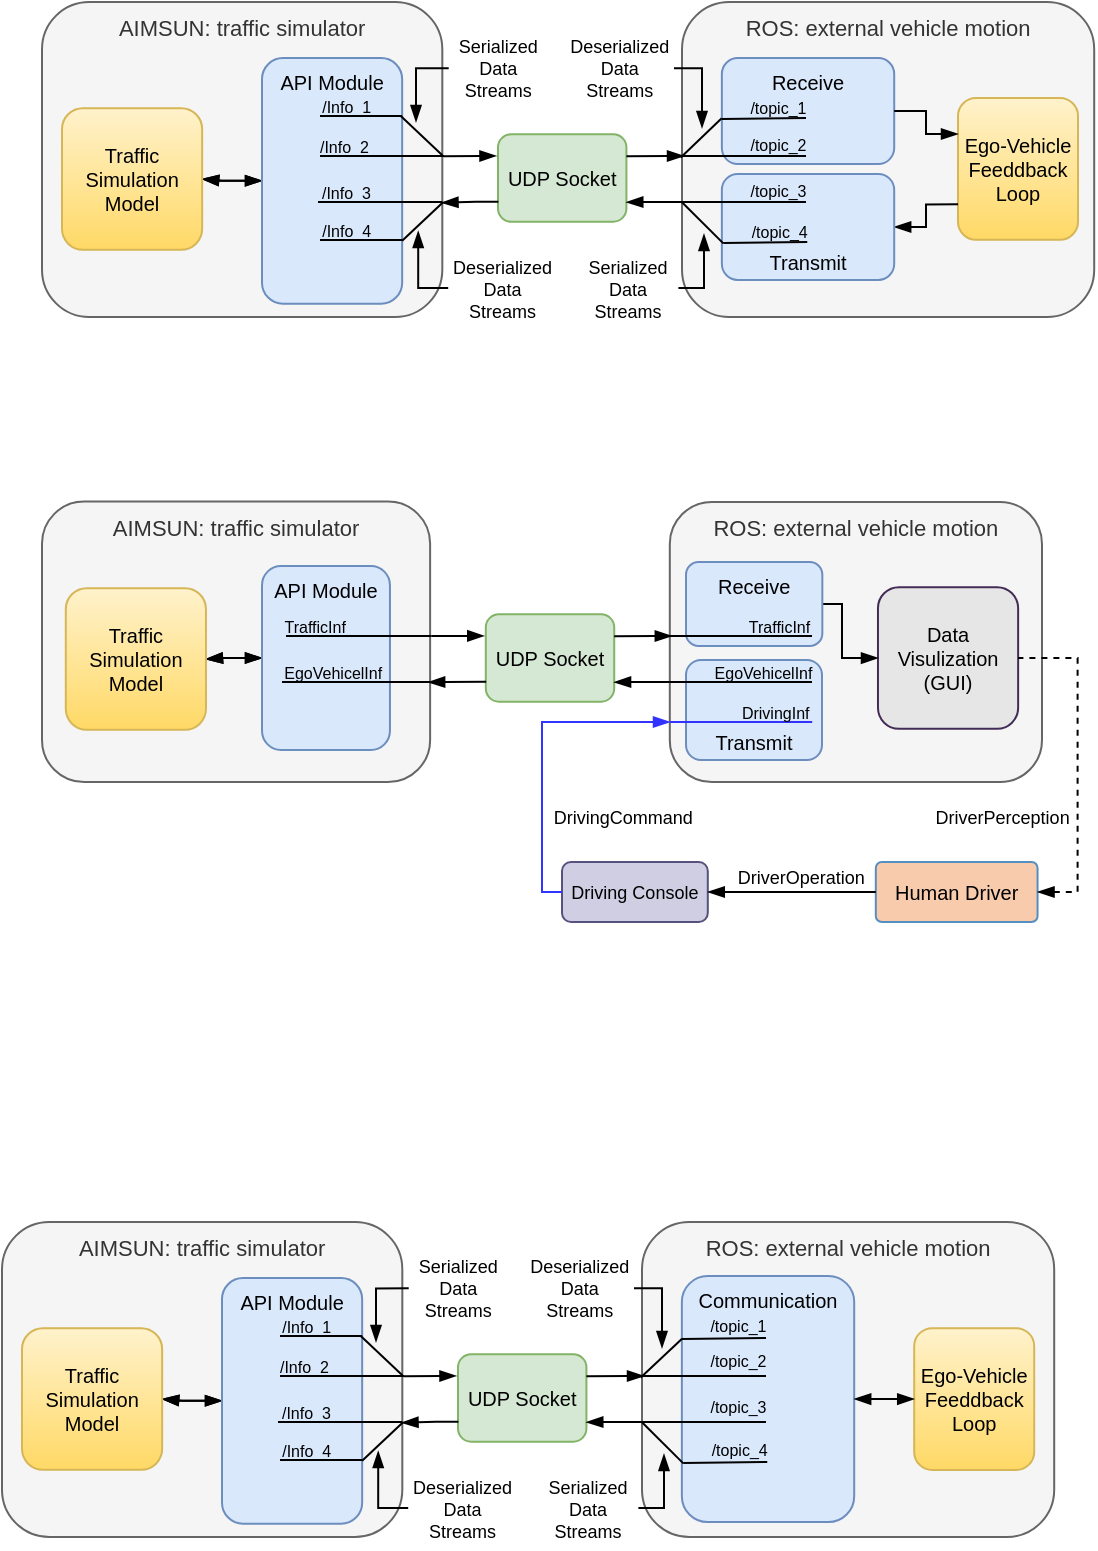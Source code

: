 <mxfile version="14.5.3" type="github" pages="2">
  <diagram id="g7usEjnd5ee0Ly5ZbJtn" name="Page-1">
    <mxGraphModel dx="779" dy="412" grid="1" gridSize="10" guides="1" tooltips="1" connect="1" arrows="1" fold="1" page="1" pageScale="1" pageWidth="850" pageHeight="1100" math="0" shadow="0">
      <root>
        <mxCell id="0" />
        <mxCell id="1" parent="0" />
        <mxCell id="hz4YJR4XzvFQm0AhXdvi-3" value="AIMSUN: traffic simulator" style="rounded=1;align=center;verticalAlign=top;fontSize=11;fontStyle=0;strokeColor=#666666;fillColor=#f5f5f5;fontColor=#333333;glass=0;" parent="1" vertex="1">
          <mxGeometry x="140" y="900" width="200.16" height="157.48" as="geometry" />
        </mxCell>
        <mxCell id="hz4YJR4XzvFQm0AhXdvi-12" value="" style="edgeStyle=orthogonalEdgeStyle;rounded=0;orthogonalLoop=1;jettySize=auto;endArrow=blockThin;endFill=1;startArrow=blockThin;startFill=1;" parent="1" source="hz4YJR4XzvFQm0AhXdvi-4" target="hz4YJR4XzvFQm0AhXdvi-6" edge="1">
          <mxGeometry relative="1" as="geometry" />
        </mxCell>
        <mxCell id="hz4YJR4XzvFQm0AhXdvi-13" value="" style="edgeStyle=orthogonalEdgeStyle;rounded=0;orthogonalLoop=1;jettySize=auto;startArrow=blockThin;startFill=1;endArrow=blockThin;endFill=1;strokeWidth=1;" parent="1" source="hz4YJR4XzvFQm0AhXdvi-4" target="hz4YJR4XzvFQm0AhXdvi-6" edge="1">
          <mxGeometry relative="1" as="geometry" />
        </mxCell>
        <mxCell id="hz4YJR4XzvFQm0AhXdvi-4" value="API Module" style="rounded=1;align=center;verticalAlign=top;fontSize=10;fontStyle=0;fillColor=#dae8fc;strokeColor=#6c8ebf;" parent="1" vertex="1">
          <mxGeometry x="250.0" y="928.01" width="70.079" height="122.834" as="geometry" />
        </mxCell>
        <mxCell id="hz4YJR4XzvFQm0AhXdvi-6" value="Traffic&#xa;Simulation&#xa;Model" style="rounded=1;align=center;verticalAlign=middle;fontSize=10;fontStyle=0;fillColor=#fff2cc;strokeColor=#d6b656;gradientColor=#ffd966;" parent="1" vertex="1">
          <mxGeometry x="150" y="953.07" width="70.08" height="70.866" as="geometry" />
        </mxCell>
        <mxCell id="hz4YJR4XzvFQm0AhXdvi-7" value="UDP Socket" style="rounded=1;align=center;verticalAlign=middle;fillColor=#d5e8d4;strokeColor=#82b366;fontSize=10;fontStyle=0;" parent="1" vertex="1">
          <mxGeometry x="368" y="966.15" width="64.21" height="43.71" as="geometry" />
        </mxCell>
        <mxCell id="hz4YJR4XzvFQm0AhXdvi-8" value="ROS: external vehicle motion" style="rounded=1;align=center;verticalAlign=top;fontSize=11;fontStyle=0;strokeColor=#666666;fillColor=#f5f5f5;fontColor=#333333;glass=0;" parent="1" vertex="1">
          <mxGeometry x="460" y="900" width="206.1" height="157.48" as="geometry" />
        </mxCell>
        <mxCell id="hz4YJR4XzvFQm0AhXdvi-9" value="Communication" style="rounded=1;align=center;verticalAlign=top;fontSize=10;fontStyle=0;fillColor=#dae8fc;strokeColor=#6c8ebf;" parent="1" vertex="1">
          <mxGeometry x="479.93" y="927.01" width="86.17" height="122.99" as="geometry" />
        </mxCell>
        <mxCell id="hz4YJR4XzvFQm0AhXdvi-15" value="Ego-Vehicle&#xa;Feeddback&#xa;Loop" style="rounded=1;align=center;verticalAlign=middle;fontSize=10;fontStyle=0;fillColor=#fff2cc;strokeColor=#d6b656;gradientColor=#ffd966;" parent="1" vertex="1">
          <mxGeometry x="596.1" y="953.07" width="60" height="70.87" as="geometry" />
        </mxCell>
        <mxCell id="hz4YJR4XzvFQm0AhXdvi-17" value="" style="rounded=0;orthogonalLoop=1;jettySize=auto;startArrow=blockThin;startFill=1;endArrow=none;endFill=0;strokeWidth=1;entryX=1.003;entryY=0.49;entryDx=0;entryDy=0;exitX=-0.012;exitY=0.247;exitDx=0;exitDy=0;exitPerimeter=0;entryPerimeter=0;" parent="1" source="hz4YJR4XzvFQm0AhXdvi-7" target="hz4YJR4XzvFQm0AhXdvi-3" edge="1">
          <mxGeometry relative="1" as="geometry">
            <mxPoint x="370" y="977" as="sourcePoint" />
            <mxPoint x="330" y="977" as="targetPoint" />
          </mxGeometry>
        </mxCell>
        <mxCell id="hz4YJR4XzvFQm0AhXdvi-18" value="" style="rounded=0;orthogonalLoop=1;jettySize=auto;startArrow=blockThin;startFill=1;endArrow=none;endFill=0;strokeWidth=1;entryX=1;entryY=0.25;entryDx=0;entryDy=0;" parent="1" target="hz4YJR4XzvFQm0AhXdvi-7" edge="1">
          <mxGeometry relative="1" as="geometry">
            <mxPoint x="461" y="977" as="sourcePoint" />
            <mxPoint x="320" y="987.077" as="targetPoint" />
          </mxGeometry>
        </mxCell>
        <mxCell id="hz4YJR4XzvFQm0AhXdvi-20" value="" style="edgeStyle=orthogonalEdgeStyle;rounded=0;orthogonalLoop=1;jettySize=auto;startArrow=blockThin;startFill=1;endArrow=blockThin;endFill=1;strokeWidth=1;entryX=1;entryY=0.5;entryDx=0;entryDy=0;" parent="1" source="hz4YJR4XzvFQm0AhXdvi-15" target="hz4YJR4XzvFQm0AhXdvi-9" edge="1">
          <mxGeometry relative="1" as="geometry">
            <mxPoint x="486.18" y="986.56" as="sourcePoint" />
            <mxPoint x="444.21" y="987.078" as="targetPoint" />
          </mxGeometry>
        </mxCell>
        <mxCell id="hz4YJR4XzvFQm0AhXdvi-23" value="" style="edgeStyle=orthogonalEdgeStyle;rounded=0;orthogonalLoop=1;jettySize=auto;startArrow=none;startFill=0;endArrow=none;endFill=0;strokeWidth=1;" parent="1" edge="1">
          <mxGeometry relative="1" as="geometry">
            <mxPoint x="522.0" y="977.0" as="sourcePoint" />
            <mxPoint x="460" y="977.0" as="targetPoint" />
          </mxGeometry>
        </mxCell>
        <mxCell id="hz4YJR4XzvFQm0AhXdvi-24" value="/topic_2" style="edgeLabel;align=center;verticalAlign=middle;resizable=0;points=[];fontSize=8;labelBackgroundColor=none;" parent="hz4YJR4XzvFQm0AhXdvi-23" vertex="1" connectable="0">
          <mxGeometry x="-0.195" y="2" relative="1" as="geometry">
            <mxPoint x="11" y="-10" as="offset" />
          </mxGeometry>
        </mxCell>
        <mxCell id="hz4YJR4XzvFQm0AhXdvi-25" value="" style="rounded=0;orthogonalLoop=1;jettySize=auto;startArrow=none;startFill=0;endArrow=none;endFill=0;strokeWidth=1;" parent="1" edge="1">
          <mxGeometry relative="1" as="geometry">
            <mxPoint x="522" y="958.0" as="sourcePoint" />
            <mxPoint x="480" y="958.49" as="targetPoint" />
          </mxGeometry>
        </mxCell>
        <mxCell id="hz4YJR4XzvFQm0AhXdvi-26" value="/topic_1" style="edgeLabel;align=center;verticalAlign=middle;resizable=0;points=[];fontSize=8;labelBackgroundColor=none;" parent="hz4YJR4XzvFQm0AhXdvi-25" vertex="1" connectable="0">
          <mxGeometry x="-0.195" y="2" relative="1" as="geometry">
            <mxPoint x="2.94" y="-8.49" as="offset" />
          </mxGeometry>
        </mxCell>
        <mxCell id="hz4YJR4XzvFQm0AhXdvi-27" value="" style="rounded=0;orthogonalLoop=1;jettySize=auto;startArrow=none;startFill=0;endArrow=none;endFill=0;strokeWidth=1;entryX=-0.003;entryY=0.494;entryDx=0;entryDy=0;exitX=0.001;exitY=0.255;exitDx=0;exitDy=0;entryPerimeter=0;exitPerimeter=0;" parent="1" source="hz4YJR4XzvFQm0AhXdvi-9" target="hz4YJR4XzvFQm0AhXdvi-8" edge="1">
          <mxGeometry relative="1" as="geometry">
            <mxPoint x="470.84" y="987.12" as="sourcePoint" />
            <mxPoint x="444.21" y="987.077" as="targetPoint" />
          </mxGeometry>
        </mxCell>
        <mxCell id="K6NKCnMjnbAVRSnIbpeF-1" value="" style="edgeStyle=orthogonalEdgeStyle;rounded=0;orthogonalLoop=1;jettySize=auto;startArrow=none;startFill=0;endArrow=none;endFill=0;strokeWidth=1;" parent="1" edge="1">
          <mxGeometry relative="1" as="geometry">
            <mxPoint x="522.0" y="1000" as="sourcePoint" />
            <mxPoint x="460" y="1000" as="targetPoint" />
          </mxGeometry>
        </mxCell>
        <mxCell id="K6NKCnMjnbAVRSnIbpeF-2" value="/topic_3" style="edgeLabel;align=center;verticalAlign=middle;resizable=0;points=[];fontSize=8;labelBackgroundColor=none;" parent="K6NKCnMjnbAVRSnIbpeF-1" vertex="1" connectable="0">
          <mxGeometry x="-0.195" y="2" relative="1" as="geometry">
            <mxPoint x="11" y="-10" as="offset" />
          </mxGeometry>
        </mxCell>
        <mxCell id="K6NKCnMjnbAVRSnIbpeF-3" value="" style="rounded=0;orthogonalLoop=1;jettySize=auto;startArrow=none;startFill=0;endArrow=none;endFill=0;strokeWidth=1;" parent="1" edge="1">
          <mxGeometry relative="1" as="geometry">
            <mxPoint x="522.63" y="1020" as="sourcePoint" />
            <mxPoint x="480.63" y="1020.49" as="targetPoint" />
          </mxGeometry>
        </mxCell>
        <mxCell id="K6NKCnMjnbAVRSnIbpeF-4" value="/topic_4" style="edgeLabel;align=center;verticalAlign=middle;resizable=0;points=[];fontSize=8;labelBackgroundColor=none;" parent="K6NKCnMjnbAVRSnIbpeF-3" vertex="1" connectable="0">
          <mxGeometry x="-0.195" y="2" relative="1" as="geometry">
            <mxPoint x="2.94" y="-8.49" as="offset" />
          </mxGeometry>
        </mxCell>
        <mxCell id="K6NKCnMjnbAVRSnIbpeF-5" value="" style="rounded=0;orthogonalLoop=1;jettySize=auto;startArrow=none;startFill=0;endArrow=none;endFill=0;strokeWidth=1;exitX=0.001;exitY=0.255;exitDx=0;exitDy=0;exitPerimeter=0;entryX=0;entryY=0.636;entryDx=0;entryDy=0;entryPerimeter=0;" parent="1" target="hz4YJR4XzvFQm0AhXdvi-8" edge="1">
          <mxGeometry relative="1" as="geometry">
            <mxPoint x="480.643" y="1020.673" as="sourcePoint" />
            <mxPoint x="460" y="1001" as="targetPoint" />
          </mxGeometry>
        </mxCell>
        <mxCell id="K6NKCnMjnbAVRSnIbpeF-6" value="" style="edgeStyle=orthogonalEdgeStyle;rounded=0;orthogonalLoop=1;jettySize=auto;startArrow=none;startFill=0;endArrow=blockThin;endFill=1;strokeWidth=1;entryX=0.999;entryY=0.776;entryDx=0;entryDy=0;entryPerimeter=0;" parent="1" target="hz4YJR4XzvFQm0AhXdvi-7" edge="1">
          <mxGeometry relative="1" as="geometry">
            <mxPoint x="460" y="1000" as="sourcePoint" />
            <mxPoint x="440" y="1000" as="targetPoint" />
            <Array as="points">
              <mxPoint x="447" y="1000" />
            </Array>
          </mxGeometry>
        </mxCell>
        <mxCell id="K6NKCnMjnbAVRSnIbpeF-7" value="" style="edgeStyle=orthogonalEdgeStyle;rounded=0;orthogonalLoop=1;jettySize=auto;startArrow=none;startFill=0;endArrow=blockThin;endFill=1;strokeWidth=1;entryX=0.998;entryY=0.637;entryDx=0;entryDy=0;entryPerimeter=0;exitX=0.003;exitY=0.771;exitDx=0;exitDy=0;exitPerimeter=0;" parent="1" source="hz4YJR4XzvFQm0AhXdvi-7" target="hz4YJR4XzvFQm0AhXdvi-3" edge="1">
          <mxGeometry relative="1" as="geometry">
            <mxPoint x="360" y="1000" as="sourcePoint" />
            <mxPoint x="344.146" y="1000.069" as="targetPoint" />
            <Array as="points">
              <mxPoint x="357" y="1000" />
            </Array>
          </mxGeometry>
        </mxCell>
        <mxCell id="K6NKCnMjnbAVRSnIbpeF-8" value="" style="edgeStyle=orthogonalEdgeStyle;rounded=0;orthogonalLoop=1;jettySize=auto;startArrow=none;startFill=0;endArrow=none;endFill=0;strokeWidth=1;" parent="1" edge="1">
          <mxGeometry relative="1" as="geometry">
            <mxPoint x="341" y="977.0" as="sourcePoint" />
            <mxPoint x="279" y="977.0" as="targetPoint" />
            <Array as="points">
              <mxPoint x="319" y="977" />
              <mxPoint x="319" y="977" />
            </Array>
          </mxGeometry>
        </mxCell>
        <mxCell id="K6NKCnMjnbAVRSnIbpeF-9" value="/Info_2" style="edgeLabel;align=center;verticalAlign=middle;resizable=0;points=[];fontSize=8;labelBackgroundColor=none;" parent="K6NKCnMjnbAVRSnIbpeF-8" vertex="1" connectable="0">
          <mxGeometry x="-0.195" y="2" relative="1" as="geometry">
            <mxPoint x="-25.03" y="-7" as="offset" />
          </mxGeometry>
        </mxCell>
        <mxCell id="K6NKCnMjnbAVRSnIbpeF-10" value="" style="rounded=0;orthogonalLoop=1;jettySize=auto;startArrow=none;startFill=0;endArrow=none;endFill=0;strokeWidth=1;entryX=-0.003;entryY=0.494;entryDx=0;entryDy=0;exitX=0.001;exitY=0.255;exitDx=0;exitDy=0;entryPerimeter=0;exitPerimeter=0;" parent="1" edge="1">
          <mxGeometry relative="1" as="geometry">
            <mxPoint x="340.65" y="1000.002" as="sourcePoint" />
            <mxPoint x="320.08" y="1019.425" as="targetPoint" />
          </mxGeometry>
        </mxCell>
        <mxCell id="K6NKCnMjnbAVRSnIbpeF-11" value="" style="rounded=0;orthogonalLoop=1;jettySize=auto;startArrow=none;startFill=0;endArrow=none;endFill=0;strokeWidth=1;exitX=0.001;exitY=0.255;exitDx=0;exitDy=0;exitPerimeter=0;entryX=0.992;entryY=0.237;entryDx=0;entryDy=0;entryPerimeter=0;" parent="1" target="hz4YJR4XzvFQm0AhXdvi-4" edge="1">
          <mxGeometry relative="1" as="geometry">
            <mxPoint x="340.163" y="976.583" as="sourcePoint" />
            <mxPoint x="319.52" y="956.067" as="targetPoint" />
          </mxGeometry>
        </mxCell>
        <mxCell id="K6NKCnMjnbAVRSnIbpeF-12" value="" style="edgeStyle=orthogonalEdgeStyle;rounded=0;orthogonalLoop=1;jettySize=auto;startArrow=none;startFill=0;endArrow=none;endFill=0;strokeWidth=1;" parent="1" edge="1">
          <mxGeometry relative="1" as="geometry">
            <mxPoint x="299" y="957" as="sourcePoint" />
            <mxPoint x="279" y="957.0" as="targetPoint" />
            <Array as="points">
              <mxPoint x="320.08" y="957" />
              <mxPoint x="320.08" y="957" />
            </Array>
          </mxGeometry>
        </mxCell>
        <mxCell id="K6NKCnMjnbAVRSnIbpeF-13" value="/Info_1" style="edgeLabel;align=center;verticalAlign=middle;resizable=0;points=[];fontSize=8;labelBackgroundColor=none;" parent="K6NKCnMjnbAVRSnIbpeF-12" vertex="1" connectable="0">
          <mxGeometry x="-0.195" y="2" relative="1" as="geometry">
            <mxPoint x="-24.12" y="-7" as="offset" />
          </mxGeometry>
        </mxCell>
        <mxCell id="K6NKCnMjnbAVRSnIbpeF-14" value="" style="edgeStyle=orthogonalEdgeStyle;rounded=0;orthogonalLoop=1;jettySize=auto;startArrow=none;startFill=0;endArrow=none;endFill=0;strokeWidth=1;" parent="1" edge="1">
          <mxGeometry relative="1" as="geometry">
            <mxPoint x="340" y="1000.0" as="sourcePoint" />
            <mxPoint x="278" y="1000.0" as="targetPoint" />
            <Array as="points">
              <mxPoint x="318" y="1000" />
              <mxPoint x="318" y="1000" />
            </Array>
          </mxGeometry>
        </mxCell>
        <mxCell id="K6NKCnMjnbAVRSnIbpeF-15" value="/Info_3" style="edgeLabel;align=center;verticalAlign=middle;resizable=0;points=[];fontSize=8;labelBackgroundColor=none;" parent="K6NKCnMjnbAVRSnIbpeF-14" vertex="1" connectable="0">
          <mxGeometry x="-0.195" y="2" relative="1" as="geometry">
            <mxPoint x="-23.03" y="-7" as="offset" />
          </mxGeometry>
        </mxCell>
        <mxCell id="K6NKCnMjnbAVRSnIbpeF-16" value="" style="edgeStyle=orthogonalEdgeStyle;rounded=0;orthogonalLoop=1;jettySize=auto;startArrow=none;startFill=0;endArrow=none;endFill=0;strokeWidth=1;" parent="1" edge="1">
          <mxGeometry relative="1" as="geometry">
            <mxPoint x="299" y="1019" as="sourcePoint" />
            <mxPoint x="279" y="1019.0" as="targetPoint" />
            <Array as="points">
              <mxPoint x="320.08" y="1019" />
              <mxPoint x="320.08" y="1019" />
            </Array>
          </mxGeometry>
        </mxCell>
        <mxCell id="K6NKCnMjnbAVRSnIbpeF-17" value="/Info_4" style="edgeLabel;align=center;verticalAlign=middle;resizable=0;points=[];fontSize=8;labelBackgroundColor=none;" parent="K6NKCnMjnbAVRSnIbpeF-16" vertex="1" connectable="0">
          <mxGeometry x="-0.195" y="2" relative="1" as="geometry">
            <mxPoint x="-24.12" y="-7" as="offset" />
          </mxGeometry>
        </mxCell>
        <mxCell id="K6NKCnMjnbAVRSnIbpeF-18" value="Serialized&#xa;Data &#xa;Streams" style="text;resizable=0;autosize=1;align=center;verticalAlign=middle;points=[];fillColor=none;strokeColor=none;rounded=0;labelBackgroundColor=none;fontSize=9;" parent="1" vertex="1">
          <mxGeometry x="343.11" y="913.07" width="50" height="40" as="geometry" />
        </mxCell>
        <mxCell id="K6NKCnMjnbAVRSnIbpeF-20" value="" style="edgeStyle=orthogonalEdgeStyle;rounded=0;orthogonalLoop=1;jettySize=auto;startArrow=blockThin;startFill=1;endArrow=none;endFill=0;strokeWidth=1;entryX=0.005;entryY=0.502;entryDx=0;entryDy=0;entryPerimeter=0;" parent="1" target="K6NKCnMjnbAVRSnIbpeF-18" edge="1">
          <mxGeometry relative="1" as="geometry">
            <mxPoint x="327" y="960" as="sourcePoint" />
            <mxPoint x="537.0" y="1008.505" as="targetPoint" />
            <Array as="points">
              <mxPoint x="327" y="960" />
              <mxPoint x="327" y="915" />
            </Array>
          </mxGeometry>
        </mxCell>
        <mxCell id="K6NKCnMjnbAVRSnIbpeF-21" value="" style="edgeStyle=orthogonalEdgeStyle;rounded=0;orthogonalLoop=1;jettySize=auto;startArrow=blockThin;startFill=1;endArrow=none;endFill=0;strokeWidth=1;entryX=0;entryY=0.5;entryDx=0;entryDy=0;" parent="1" target="K6NKCnMjnbAVRSnIbpeF-31" edge="1">
          <mxGeometry relative="1" as="geometry">
            <mxPoint x="328.11" y="1014.54" as="sourcePoint" />
            <mxPoint x="340.11" y="1044" as="targetPoint" />
            <Array as="points">
              <mxPoint x="328" y="1043" />
              <mxPoint x="343" y="1043" />
            </Array>
          </mxGeometry>
        </mxCell>
        <mxCell id="K6NKCnMjnbAVRSnIbpeF-22" value="Serialized&#xa;Data &#xa;Streams" style="text;resizable=0;autosize=1;align=center;verticalAlign=middle;points=[];fillColor=none;strokeColor=none;rounded=0;labelBackgroundColor=none;fontSize=9;" parent="1" vertex="1">
          <mxGeometry x="408.0" y="1023.48" width="50" height="40" as="geometry" />
        </mxCell>
        <mxCell id="K6NKCnMjnbAVRSnIbpeF-23" value="" style="edgeStyle=orthogonalEdgeStyle;rounded=0;orthogonalLoop=1;jettySize=auto;startArrow=blockThin;startFill=1;endArrow=none;endFill=0;strokeWidth=1;entryX=1.004;entryY=0.5;entryDx=0;entryDy=0;entryPerimeter=0;" parent="1" target="K6NKCnMjnbAVRSnIbpeF-22" edge="1">
          <mxGeometry relative="1" as="geometry">
            <mxPoint x="471" y="1016" as="sourcePoint" />
            <mxPoint x="641.0" y="1080.375" as="targetPoint" />
            <Array as="points">
              <mxPoint x="471" y="1043" />
              <mxPoint x="458" y="1043" />
            </Array>
          </mxGeometry>
        </mxCell>
        <mxCell id="K6NKCnMjnbAVRSnIbpeF-28" value="" style="edgeStyle=orthogonalEdgeStyle;rounded=0;orthogonalLoop=1;jettySize=auto;startArrow=blockThin;startFill=1;endArrow=none;endFill=0;strokeWidth=1;entryX=1;entryY=0.5;entryDx=0;entryDy=0;" parent="1" target="K6NKCnMjnbAVRSnIbpeF-30" edge="1">
          <mxGeometry relative="1" as="geometry">
            <mxPoint x="470" y="963" as="sourcePoint" />
            <mxPoint x="458.765" y="935.95" as="targetPoint" />
            <Array as="points">
              <mxPoint x="470" y="934" />
            </Array>
          </mxGeometry>
        </mxCell>
        <mxCell id="K6NKCnMjnbAVRSnIbpeF-30" value="Deserialized&#xa;Data&#xa;Streams" style="rounded=1;align=center;verticalAlign=middle;fontSize=9;fontStyle=0;fillColor=none;strokeColor=none;" parent="1" vertex="1">
          <mxGeometry x="401.79" y="913.67" width="54.21" height="38.79" as="geometry" />
        </mxCell>
        <mxCell id="K6NKCnMjnbAVRSnIbpeF-31" value="Deserialized&#xa;Data&#xa;Streams" style="rounded=1;align=center;verticalAlign=middle;fontSize=9;fontStyle=0;fillColor=none;strokeColor=none;" parent="1" vertex="1">
          <mxGeometry x="343.11" y="1024.09" width="54.21" height="38.79" as="geometry" />
        </mxCell>
        <mxCell id="K6NKCnMjnbAVRSnIbpeF-34" value="AIMSUN: traffic simulator" style="rounded=1;align=center;verticalAlign=top;fontSize=11;fontStyle=0;strokeColor=#666666;fillColor=#f5f5f5;fontColor=#333333;glass=0;" parent="1" vertex="1">
          <mxGeometry x="160" y="539.76" width="194.06" height="140.24" as="geometry" />
        </mxCell>
        <mxCell id="K6NKCnMjnbAVRSnIbpeF-35" value="" style="edgeStyle=orthogonalEdgeStyle;rounded=0;orthogonalLoop=1;jettySize=auto;endArrow=blockThin;endFill=1;startArrow=blockThin;startFill=1;" parent="1" source="K6NKCnMjnbAVRSnIbpeF-37" target="K6NKCnMjnbAVRSnIbpeF-38" edge="1">
          <mxGeometry relative="1" as="geometry" />
        </mxCell>
        <mxCell id="K6NKCnMjnbAVRSnIbpeF-36" value="" style="edgeStyle=orthogonalEdgeStyle;rounded=0;orthogonalLoop=1;jettySize=auto;startArrow=blockThin;startFill=1;endArrow=blockThin;endFill=1;strokeWidth=1;" parent="1" source="K6NKCnMjnbAVRSnIbpeF-37" target="K6NKCnMjnbAVRSnIbpeF-38" edge="1">
          <mxGeometry relative="1" as="geometry" />
        </mxCell>
        <mxCell id="K6NKCnMjnbAVRSnIbpeF-37" value="API Module" style="rounded=1;align=center;verticalAlign=top;fontSize=10;fontStyle=0;fillColor=#dae8fc;strokeColor=#6c8ebf;" parent="1" vertex="1">
          <mxGeometry x="270" y="572.01" width="63.98" height="91.99" as="geometry" />
        </mxCell>
        <mxCell id="K6NKCnMjnbAVRSnIbpeF-38" value="Traffic&#xa;Simulation&#xa;Model" style="rounded=1;align=center;verticalAlign=middle;fontSize=10;fontStyle=0;fillColor=#fff2cc;strokeColor=#d6b656;gradientColor=#ffd966;" parent="1" vertex="1">
          <mxGeometry x="171.9" y="583.07" width="70.08" height="70.866" as="geometry" />
        </mxCell>
        <mxCell id="K6NKCnMjnbAVRSnIbpeF-39" value="UDP Socket" style="rounded=1;align=center;verticalAlign=middle;fillColor=#d5e8d4;strokeColor=#82b366;fontSize=10;fontStyle=0;" parent="1" vertex="1">
          <mxGeometry x="381.9" y="596.15" width="64.21" height="43.71" as="geometry" />
        </mxCell>
        <mxCell id="K6NKCnMjnbAVRSnIbpeF-40" value="ROS: external vehicle motion" style="rounded=1;align=center;verticalAlign=top;fontSize=11;fontStyle=0;strokeColor=#666666;fillColor=#f5f5f5;fontColor=#333333;glass=0;" parent="1" vertex="1">
          <mxGeometry x="473.9" y="540" width="186.1" height="140" as="geometry" />
        </mxCell>
        <mxCell id="K6NKCnMjnbAVRSnIbpeF-42" value="Data&#xa;Visulization&#xa;(GUI)" style="rounded=1;align=center;verticalAlign=middle;fontSize=10;fontStyle=0;strokeColor=#432D57;fillColor=#E6E6E6;" parent="1" vertex="1">
          <mxGeometry x="577.99" y="582.57" width="70.079" height="70.866" as="geometry" />
        </mxCell>
        <mxCell id="K6NKCnMjnbAVRSnIbpeF-43" value="" style="rounded=0;orthogonalLoop=1;jettySize=auto;startArrow=blockThin;startFill=1;endArrow=none;endFill=0;strokeWidth=1;exitX=-0.012;exitY=0.247;exitDx=0;exitDy=0;exitPerimeter=0;" parent="1" source="K6NKCnMjnbAVRSnIbpeF-39" edge="1">
          <mxGeometry relative="1" as="geometry">
            <mxPoint x="383.9" y="607" as="sourcePoint" />
            <mxPoint x="355" y="607" as="targetPoint" />
          </mxGeometry>
        </mxCell>
        <mxCell id="K6NKCnMjnbAVRSnIbpeF-44" value="" style="rounded=0;orthogonalLoop=1;jettySize=auto;startArrow=blockThin;startFill=1;endArrow=none;endFill=0;strokeWidth=1;entryX=1;entryY=0.25;entryDx=0;entryDy=0;" parent="1" target="K6NKCnMjnbAVRSnIbpeF-39" edge="1">
          <mxGeometry relative="1" as="geometry">
            <mxPoint x="474.9" y="607" as="sourcePoint" />
            <mxPoint x="333.9" y="617.077" as="targetPoint" />
          </mxGeometry>
        </mxCell>
        <mxCell id="K6NKCnMjnbAVRSnIbpeF-45" value="" style="edgeStyle=orthogonalEdgeStyle;rounded=0;orthogonalLoop=1;jettySize=auto;startArrow=blockThin;startFill=1;endArrow=none;endFill=0;strokeWidth=1;entryX=1;entryY=0.5;entryDx=0;entryDy=0;" parent="1" source="K6NKCnMjnbAVRSnIbpeF-42" target="-QNfoEiQIN1xO6m_8FKs-46" edge="1">
          <mxGeometry relative="1" as="geometry">
            <mxPoint x="500.08" y="616.56" as="sourcePoint" />
            <mxPoint x="558.003" y="618.5" as="targetPoint" />
            <Array as="points">
              <mxPoint x="560" y="618" />
              <mxPoint x="560" y="591" />
            </Array>
          </mxGeometry>
        </mxCell>
        <mxCell id="K6NKCnMjnbAVRSnIbpeF-56" value="" style="edgeStyle=orthogonalEdgeStyle;rounded=0;orthogonalLoop=1;jettySize=auto;startArrow=none;startFill=0;endArrow=blockThin;endFill=1;strokeWidth=1;entryX=0.999;entryY=0.776;entryDx=0;entryDy=0;entryPerimeter=0;" parent="1" target="K6NKCnMjnbAVRSnIbpeF-39" edge="1">
          <mxGeometry relative="1" as="geometry">
            <mxPoint x="473.9" y="630" as="sourcePoint" />
            <mxPoint x="453.9" y="630" as="targetPoint" />
            <Array as="points">
              <mxPoint x="460.9" y="630" />
            </Array>
          </mxGeometry>
        </mxCell>
        <mxCell id="K6NKCnMjnbAVRSnIbpeF-57" value="" style="rounded=0;orthogonalLoop=1;jettySize=auto;startArrow=none;startFill=0;endArrow=blockThin;endFill=1;strokeWidth=1;entryX=0.995;entryY=0.644;entryDx=0;entryDy=0;entryPerimeter=0;exitX=0.003;exitY=0.771;exitDx=0;exitDy=0;exitPerimeter=0;" parent="1" source="K6NKCnMjnbAVRSnIbpeF-39" target="K6NKCnMjnbAVRSnIbpeF-34" edge="1">
          <mxGeometry relative="1" as="geometry">
            <mxPoint x="373.9" y="630" as="sourcePoint" />
            <mxPoint x="358.046" y="630.069" as="targetPoint" />
          </mxGeometry>
        </mxCell>
        <mxCell id="K6NKCnMjnbAVRSnIbpeF-58" value="" style="edgeStyle=orthogonalEdgeStyle;rounded=0;orthogonalLoop=1;jettySize=auto;startArrow=none;startFill=0;endArrow=none;endFill=0;strokeWidth=1;" parent="1" edge="1">
          <mxGeometry relative="1" as="geometry">
            <mxPoint x="354.9" y="607.0" as="sourcePoint" />
            <mxPoint x="282" y="607.0" as="targetPoint" />
            <Array as="points">
              <mxPoint x="332.9" y="607" />
              <mxPoint x="332.9" y="607" />
            </Array>
          </mxGeometry>
        </mxCell>
        <mxCell id="K6NKCnMjnbAVRSnIbpeF-59" value="TrafficInf" style="edgeLabel;align=center;verticalAlign=middle;resizable=0;points=[];fontSize=8;labelBackgroundColor=none;" parent="K6NKCnMjnbAVRSnIbpeF-58" vertex="1" connectable="0">
          <mxGeometry x="-0.195" y="2" relative="1" as="geometry">
            <mxPoint x="-29.03" y="-7" as="offset" />
          </mxGeometry>
        </mxCell>
        <mxCell id="K6NKCnMjnbAVRSnIbpeF-64" value="" style="edgeStyle=orthogonalEdgeStyle;rounded=0;orthogonalLoop=1;jettySize=auto;startArrow=none;startFill=0;endArrow=none;endFill=0;strokeWidth=1;" parent="1" edge="1">
          <mxGeometry relative="1" as="geometry">
            <mxPoint x="353.9" y="630.0" as="sourcePoint" />
            <mxPoint x="280" y="630" as="targetPoint" />
            <Array as="points">
              <mxPoint x="331.9" y="630" />
              <mxPoint x="331.9" y="630" />
            </Array>
          </mxGeometry>
        </mxCell>
        <mxCell id="K6NKCnMjnbAVRSnIbpeF-65" value="EgoVehicelInf" style="edgeLabel;align=center;verticalAlign=middle;resizable=0;points=[];fontSize=8;labelBackgroundColor=none;" parent="K6NKCnMjnbAVRSnIbpeF-64" vertex="1" connectable="0">
          <mxGeometry x="-0.195" y="2" relative="1" as="geometry">
            <mxPoint x="-19.03" y="-7" as="offset" />
          </mxGeometry>
        </mxCell>
        <mxCell id="tJCZRqBJ2CxmemZXy25r-1" value="Human Driver" style="rounded=1;align=center;verticalAlign=middle;fontSize=10;fontStyle=0;fillColor=#F8CBAD;strokeColor=#578EC0;arcSize=10;" parent="1" vertex="1">
          <mxGeometry x="576.9" y="720" width="80.88" height="30" as="geometry" />
        </mxCell>
        <mxCell id="tJCZRqBJ2CxmemZXy25r-2" value="" style="rounded=0;orthogonalLoop=1;jettySize=auto;startArrow=blockThin;startFill=1;endArrow=none;endFill=0;strokeWidth=1;entryX=1;entryY=0.5;entryDx=0;entryDy=0;exitX=1;exitY=0.5;exitDx=0;exitDy=0;edgeStyle=orthogonalEdgeStyle;dashed=1;" parent="1" source="tJCZRqBJ2CxmemZXy25r-1" target="K6NKCnMjnbAVRSnIbpeF-42" edge="1">
          <mxGeometry relative="1" as="geometry">
            <mxPoint x="391.129" y="616.946" as="sourcePoint" />
            <mxPoint x="364.66" y="617.165" as="targetPoint" />
          </mxGeometry>
        </mxCell>
        <mxCell id="FIuZF2IC0c6RJkiDbf_0-8" value="DriverPerception" style="edgeLabel;align=center;verticalAlign=middle;resizable=0;points=[];fontSize=9;labelBackgroundColor=none;" parent="tJCZRqBJ2CxmemZXy25r-2" vertex="1" connectable="0">
          <mxGeometry x="-0.16" relative="1" as="geometry">
            <mxPoint x="-37.73" y="11.98" as="offset" />
          </mxGeometry>
        </mxCell>
        <mxCell id="FIuZF2IC0c6RJkiDbf_0-1" value="Driving Console" style="rounded=1;align=center;verticalAlign=middle;fillColor=#d0cee2;strokeColor=#56517e;fontSize=9;fontStyle=0;" parent="1" vertex="1">
          <mxGeometry x="420" y="720" width="72.9" height="30" as="geometry" />
        </mxCell>
        <mxCell id="FIuZF2IC0c6RJkiDbf_0-3" value="" style="rounded=0;orthogonalLoop=1;jettySize=auto;startArrow=none;startFill=0;endArrow=blockThin;endFill=1;strokeWidth=1;entryX=1;entryY=0.5;entryDx=0;entryDy=0;exitX=0;exitY=0.5;exitDx=0;exitDy=0;" parent="1" source="tJCZRqBJ2CxmemZXy25r-1" target="FIuZF2IC0c6RJkiDbf_0-1" edge="1">
          <mxGeometry relative="1" as="geometry">
            <mxPoint x="458.303" y="756.72" as="sourcePoint" />
            <mxPoint x="429.3" y="756.945" as="targetPoint" />
          </mxGeometry>
        </mxCell>
        <mxCell id="FIuZF2IC0c6RJkiDbf_0-6" value="DriverOperation" style="edgeLabel;align=center;verticalAlign=middle;resizable=0;points=[];fontSize=9;" parent="FIuZF2IC0c6RJkiDbf_0-3" vertex="1" connectable="0">
          <mxGeometry x="-0.162" y="2" relative="1" as="geometry">
            <mxPoint x="-2.48" y="-10" as="offset" />
          </mxGeometry>
        </mxCell>
        <mxCell id="FIuZF2IC0c6RJkiDbf_0-4" value="" style="rounded=0;orthogonalLoop=1;jettySize=auto;startArrow=blockThin;startFill=1;endArrow=none;endFill=0;strokeWidth=1;entryX=0;entryY=0.5;entryDx=0;entryDy=0;edgeStyle=orthogonalEdgeStyle;fillColor=#dae8fc;strokeColor=#3333FF;" parent="1" target="FIuZF2IC0c6RJkiDbf_0-1" edge="1">
          <mxGeometry relative="1" as="geometry">
            <mxPoint x="474" y="650" as="sourcePoint" />
            <mxPoint x="369.089" y="720.003" as="targetPoint" />
            <Array as="points">
              <mxPoint x="410" y="650" />
              <mxPoint x="410" y="735" />
            </Array>
          </mxGeometry>
        </mxCell>
        <mxCell id="FIuZF2IC0c6RJkiDbf_0-7" value="DrivingCommand" style="edgeLabel;align=center;verticalAlign=middle;resizable=0;points=[];fontSize=9;labelBackgroundColor=none;" parent="FIuZF2IC0c6RJkiDbf_0-4" vertex="1" connectable="0">
          <mxGeometry x="-0.263" y="1" relative="1" as="geometry">
            <mxPoint x="34.9" y="46.22" as="offset" />
          </mxGeometry>
        </mxCell>
        <mxCell id="-QNfoEiQIN1xO6m_8FKs-2" value="AIMSUN: traffic simulator" style="rounded=1;align=center;verticalAlign=top;fontSize=11;fontStyle=0;strokeColor=#666666;fillColor=#f5f5f5;fontColor=#333333;glass=0;" vertex="1" parent="1">
          <mxGeometry x="160" y="290" width="200.16" height="157.48" as="geometry" />
        </mxCell>
        <mxCell id="-QNfoEiQIN1xO6m_8FKs-3" value="" style="edgeStyle=orthogonalEdgeStyle;rounded=0;orthogonalLoop=1;jettySize=auto;endArrow=blockThin;endFill=1;startArrow=blockThin;startFill=1;" edge="1" parent="1" source="-QNfoEiQIN1xO6m_8FKs-5" target="-QNfoEiQIN1xO6m_8FKs-6">
          <mxGeometry relative="1" as="geometry" />
        </mxCell>
        <mxCell id="-QNfoEiQIN1xO6m_8FKs-4" value="" style="edgeStyle=orthogonalEdgeStyle;rounded=0;orthogonalLoop=1;jettySize=auto;startArrow=blockThin;startFill=1;endArrow=blockThin;endFill=1;strokeWidth=1;" edge="1" parent="1" source="-QNfoEiQIN1xO6m_8FKs-5" target="-QNfoEiQIN1xO6m_8FKs-6">
          <mxGeometry relative="1" as="geometry" />
        </mxCell>
        <mxCell id="-QNfoEiQIN1xO6m_8FKs-5" value="API Module" style="rounded=1;align=center;verticalAlign=top;fontSize=10;fontStyle=0;fillColor=#dae8fc;strokeColor=#6c8ebf;" vertex="1" parent="1">
          <mxGeometry x="270" y="318.01" width="70.079" height="122.834" as="geometry" />
        </mxCell>
        <mxCell id="-QNfoEiQIN1xO6m_8FKs-6" value="Traffic&#xa;Simulation&#xa;Model" style="rounded=1;align=center;verticalAlign=middle;fontSize=10;fontStyle=0;fillColor=#fff2cc;strokeColor=#d6b656;gradientColor=#ffd966;" vertex="1" parent="1">
          <mxGeometry x="170" y="343.07" width="70.08" height="70.866" as="geometry" />
        </mxCell>
        <mxCell id="-QNfoEiQIN1xO6m_8FKs-7" value="UDP Socket" style="rounded=1;align=center;verticalAlign=middle;fillColor=#d5e8d4;strokeColor=#82b366;fontSize=10;fontStyle=0;" vertex="1" parent="1">
          <mxGeometry x="388" y="356.15" width="64.21" height="43.71" as="geometry" />
        </mxCell>
        <mxCell id="-QNfoEiQIN1xO6m_8FKs-8" value="ROS: external vehicle motion" style="rounded=1;align=center;verticalAlign=top;fontSize=11;fontStyle=0;strokeColor=#666666;fillColor=#f5f5f5;fontColor=#333333;glass=0;" vertex="1" parent="1">
          <mxGeometry x="480" y="290" width="206.1" height="157.48" as="geometry" />
        </mxCell>
        <mxCell id="-QNfoEiQIN1xO6m_8FKs-9" value="Receive" style="rounded=1;align=center;verticalAlign=top;fontSize=10;fontStyle=0;fillColor=#dae8fc;strokeColor=#6c8ebf;" vertex="1" parent="1">
          <mxGeometry x="499.93" y="318.01" width="86.17" height="52.99" as="geometry" />
        </mxCell>
        <mxCell id="-QNfoEiQIN1xO6m_8FKs-10" value="Ego-Vehicle&#xa;Feeddback&#xa;Loop" style="rounded=1;align=center;verticalAlign=middle;fontSize=10;fontStyle=0;fillColor=#fff2cc;strokeColor=#d6b656;gradientColor=#ffd966;" vertex="1" parent="1">
          <mxGeometry x="618" y="338" width="60" height="70.87" as="geometry" />
        </mxCell>
        <mxCell id="-QNfoEiQIN1xO6m_8FKs-11" value="" style="rounded=0;orthogonalLoop=1;jettySize=auto;startArrow=blockThin;startFill=1;endArrow=none;endFill=0;strokeWidth=1;entryX=1.003;entryY=0.49;entryDx=0;entryDy=0;exitX=-0.012;exitY=0.247;exitDx=0;exitDy=0;exitPerimeter=0;entryPerimeter=0;" edge="1" parent="1" source="-QNfoEiQIN1xO6m_8FKs-7" target="-QNfoEiQIN1xO6m_8FKs-2">
          <mxGeometry relative="1" as="geometry">
            <mxPoint x="390" y="367" as="sourcePoint" />
            <mxPoint x="350" y="367" as="targetPoint" />
          </mxGeometry>
        </mxCell>
        <mxCell id="-QNfoEiQIN1xO6m_8FKs-12" value="" style="rounded=0;orthogonalLoop=1;jettySize=auto;startArrow=blockThin;startFill=1;endArrow=none;endFill=0;strokeWidth=1;entryX=1;entryY=0.25;entryDx=0;entryDy=0;" edge="1" parent="1" target="-QNfoEiQIN1xO6m_8FKs-7">
          <mxGeometry relative="1" as="geometry">
            <mxPoint x="481.0" y="367" as="sourcePoint" />
            <mxPoint x="340" y="377.077" as="targetPoint" />
          </mxGeometry>
        </mxCell>
        <mxCell id="-QNfoEiQIN1xO6m_8FKs-13" value="" style="edgeStyle=orthogonalEdgeStyle;rounded=0;orthogonalLoop=1;jettySize=auto;startArrow=none;startFill=0;endArrow=blockThin;endFill=1;strokeWidth=1;entryX=1;entryY=0.5;entryDx=0;entryDy=0;exitX=0;exitY=0.75;exitDx=0;exitDy=0;" edge="1" parent="1" source="-QNfoEiQIN1xO6m_8FKs-10" target="-QNfoEiQIN1xO6m_8FKs-44">
          <mxGeometry relative="1" as="geometry">
            <mxPoint x="616" y="396" as="sourcePoint" />
            <mxPoint x="464.21" y="377.078" as="targetPoint" />
            <Array as="points">
              <mxPoint x="602" y="391" />
              <mxPoint x="602" y="403" />
            </Array>
          </mxGeometry>
        </mxCell>
        <mxCell id="-QNfoEiQIN1xO6m_8FKs-14" value="" style="edgeStyle=orthogonalEdgeStyle;rounded=0;orthogonalLoop=1;jettySize=auto;startArrow=none;startFill=0;endArrow=none;endFill=0;strokeWidth=1;" edge="1" parent="1">
          <mxGeometry relative="1" as="geometry">
            <mxPoint x="542.0" y="367.0" as="sourcePoint" />
            <mxPoint x="480.0" y="367.0" as="targetPoint" />
          </mxGeometry>
        </mxCell>
        <mxCell id="-QNfoEiQIN1xO6m_8FKs-15" value="/topic_2" style="edgeLabel;align=center;verticalAlign=middle;resizable=0;points=[];fontSize=8;labelBackgroundColor=none;" vertex="1" connectable="0" parent="-QNfoEiQIN1xO6m_8FKs-14">
          <mxGeometry x="-0.195" y="2" relative="1" as="geometry">
            <mxPoint x="11" y="-8" as="offset" />
          </mxGeometry>
        </mxCell>
        <mxCell id="-QNfoEiQIN1xO6m_8FKs-16" value="" style="rounded=0;orthogonalLoop=1;jettySize=auto;startArrow=none;startFill=0;endArrow=none;endFill=0;strokeWidth=1;" edge="1" parent="1">
          <mxGeometry relative="1" as="geometry">
            <mxPoint x="542.0" y="348.0" as="sourcePoint" />
            <mxPoint x="500.0" y="348.49" as="targetPoint" />
          </mxGeometry>
        </mxCell>
        <mxCell id="-QNfoEiQIN1xO6m_8FKs-17" value="/topic_1" style="edgeLabel;align=center;verticalAlign=middle;resizable=0;points=[];fontSize=8;labelBackgroundColor=none;" vertex="1" connectable="0" parent="-QNfoEiQIN1xO6m_8FKs-16">
          <mxGeometry x="-0.195" y="2" relative="1" as="geometry">
            <mxPoint x="2.94" y="-7.49" as="offset" />
          </mxGeometry>
        </mxCell>
        <mxCell id="-QNfoEiQIN1xO6m_8FKs-18" value="" style="rounded=0;orthogonalLoop=1;jettySize=auto;startArrow=none;startFill=0;endArrow=none;endFill=0;strokeWidth=1;entryX=-0.003;entryY=0.494;entryDx=0;entryDy=0;exitX=-0.001;exitY=0.569;exitDx=0;exitDy=0;entryPerimeter=0;exitPerimeter=0;" edge="1" parent="1" source="-QNfoEiQIN1xO6m_8FKs-9" target="-QNfoEiQIN1xO6m_8FKs-8">
          <mxGeometry relative="1" as="geometry">
            <mxPoint x="490.84" y="377.12" as="sourcePoint" />
            <mxPoint x="464.21" y="377.077" as="targetPoint" />
          </mxGeometry>
        </mxCell>
        <mxCell id="-QNfoEiQIN1xO6m_8FKs-24" value="" style="edgeStyle=orthogonalEdgeStyle;rounded=0;orthogonalLoop=1;jettySize=auto;startArrow=none;startFill=0;endArrow=blockThin;endFill=1;strokeWidth=1;entryX=0.999;entryY=0.776;entryDx=0;entryDy=0;entryPerimeter=0;" edge="1" parent="1" target="-QNfoEiQIN1xO6m_8FKs-7">
          <mxGeometry relative="1" as="geometry">
            <mxPoint x="480.0" y="390" as="sourcePoint" />
            <mxPoint x="460" y="390" as="targetPoint" />
            <Array as="points">
              <mxPoint x="467" y="390" />
            </Array>
          </mxGeometry>
        </mxCell>
        <mxCell id="-QNfoEiQIN1xO6m_8FKs-25" value="" style="edgeStyle=orthogonalEdgeStyle;rounded=0;orthogonalLoop=1;jettySize=auto;startArrow=none;startFill=0;endArrow=blockThin;endFill=1;strokeWidth=1;entryX=0.998;entryY=0.637;entryDx=0;entryDy=0;entryPerimeter=0;exitX=0.003;exitY=0.771;exitDx=0;exitDy=0;exitPerimeter=0;" edge="1" parent="1" source="-QNfoEiQIN1xO6m_8FKs-7" target="-QNfoEiQIN1xO6m_8FKs-2">
          <mxGeometry relative="1" as="geometry">
            <mxPoint x="380" y="390" as="sourcePoint" />
            <mxPoint x="364.146" y="390.069" as="targetPoint" />
            <Array as="points">
              <mxPoint x="377" y="390" />
            </Array>
          </mxGeometry>
        </mxCell>
        <mxCell id="-QNfoEiQIN1xO6m_8FKs-26" value="" style="edgeStyle=orthogonalEdgeStyle;rounded=0;orthogonalLoop=1;jettySize=auto;startArrow=none;startFill=0;endArrow=none;endFill=0;strokeWidth=1;" edge="1" parent="1">
          <mxGeometry relative="1" as="geometry">
            <mxPoint x="361.0" y="367.0" as="sourcePoint" />
            <mxPoint x="299.0" y="367.0" as="targetPoint" />
            <Array as="points">
              <mxPoint x="339" y="367" />
              <mxPoint x="339" y="367" />
            </Array>
          </mxGeometry>
        </mxCell>
        <mxCell id="-QNfoEiQIN1xO6m_8FKs-27" value="/Info_2" style="edgeLabel;align=center;verticalAlign=middle;resizable=0;points=[];fontSize=8;labelBackgroundColor=none;" vertex="1" connectable="0" parent="-QNfoEiQIN1xO6m_8FKs-26">
          <mxGeometry x="-0.195" y="2" relative="1" as="geometry">
            <mxPoint x="-25.03" y="-7" as="offset" />
          </mxGeometry>
        </mxCell>
        <mxCell id="-QNfoEiQIN1xO6m_8FKs-28" value="" style="rounded=0;orthogonalLoop=1;jettySize=auto;startArrow=none;startFill=0;endArrow=none;endFill=0;strokeWidth=1;entryX=-0.003;entryY=0.494;entryDx=0;entryDy=0;exitX=0.001;exitY=0.255;exitDx=0;exitDy=0;entryPerimeter=0;exitPerimeter=0;" edge="1" parent="1">
          <mxGeometry relative="1" as="geometry">
            <mxPoint x="360.65" y="390.002" as="sourcePoint" />
            <mxPoint x="340.08" y="409.425" as="targetPoint" />
          </mxGeometry>
        </mxCell>
        <mxCell id="-QNfoEiQIN1xO6m_8FKs-29" value="" style="rounded=0;orthogonalLoop=1;jettySize=auto;startArrow=none;startFill=0;endArrow=none;endFill=0;strokeWidth=1;exitX=0.001;exitY=0.255;exitDx=0;exitDy=0;exitPerimeter=0;entryX=0.992;entryY=0.237;entryDx=0;entryDy=0;entryPerimeter=0;" edge="1" parent="1" target="-QNfoEiQIN1xO6m_8FKs-5">
          <mxGeometry relative="1" as="geometry">
            <mxPoint x="360.163" y="366.583" as="sourcePoint" />
            <mxPoint x="339.52" y="346.067" as="targetPoint" />
          </mxGeometry>
        </mxCell>
        <mxCell id="-QNfoEiQIN1xO6m_8FKs-30" value="" style="edgeStyle=orthogonalEdgeStyle;rounded=0;orthogonalLoop=1;jettySize=auto;startArrow=none;startFill=0;endArrow=none;endFill=0;strokeWidth=1;" edge="1" parent="1">
          <mxGeometry relative="1" as="geometry">
            <mxPoint x="319.0" y="347" as="sourcePoint" />
            <mxPoint x="299.0" y="347.0" as="targetPoint" />
            <Array as="points">
              <mxPoint x="340.08" y="347" />
              <mxPoint x="340.08" y="347" />
            </Array>
          </mxGeometry>
        </mxCell>
        <mxCell id="-QNfoEiQIN1xO6m_8FKs-31" value="/Info_1" style="edgeLabel;align=center;verticalAlign=middle;resizable=0;points=[];fontSize=8;labelBackgroundColor=none;" vertex="1" connectable="0" parent="-QNfoEiQIN1xO6m_8FKs-30">
          <mxGeometry x="-0.195" y="2" relative="1" as="geometry">
            <mxPoint x="-24.12" y="-7" as="offset" />
          </mxGeometry>
        </mxCell>
        <mxCell id="-QNfoEiQIN1xO6m_8FKs-32" value="" style="edgeStyle=orthogonalEdgeStyle;rounded=0;orthogonalLoop=1;jettySize=auto;startArrow=none;startFill=0;endArrow=none;endFill=0;strokeWidth=1;" edge="1" parent="1">
          <mxGeometry relative="1" as="geometry">
            <mxPoint x="360.0" y="390.0" as="sourcePoint" />
            <mxPoint x="298.0" y="390.0" as="targetPoint" />
            <Array as="points">
              <mxPoint x="338" y="390" />
              <mxPoint x="338" y="390" />
            </Array>
          </mxGeometry>
        </mxCell>
        <mxCell id="-QNfoEiQIN1xO6m_8FKs-33" value="/Info_3" style="edgeLabel;align=center;verticalAlign=middle;resizable=0;points=[];fontSize=8;labelBackgroundColor=none;" vertex="1" connectable="0" parent="-QNfoEiQIN1xO6m_8FKs-32">
          <mxGeometry x="-0.195" y="2" relative="1" as="geometry">
            <mxPoint x="-23.03" y="-7" as="offset" />
          </mxGeometry>
        </mxCell>
        <mxCell id="-QNfoEiQIN1xO6m_8FKs-34" value="" style="edgeStyle=orthogonalEdgeStyle;rounded=0;orthogonalLoop=1;jettySize=auto;startArrow=none;startFill=0;endArrow=none;endFill=0;strokeWidth=1;" edge="1" parent="1">
          <mxGeometry relative="1" as="geometry">
            <mxPoint x="319.0" y="409" as="sourcePoint" />
            <mxPoint x="299.0" y="409.0" as="targetPoint" />
            <Array as="points">
              <mxPoint x="340.08" y="409" />
              <mxPoint x="340.08" y="409" />
            </Array>
          </mxGeometry>
        </mxCell>
        <mxCell id="-QNfoEiQIN1xO6m_8FKs-35" value="/Info_4" style="edgeLabel;align=center;verticalAlign=middle;resizable=0;points=[];fontSize=8;labelBackgroundColor=none;" vertex="1" connectable="0" parent="-QNfoEiQIN1xO6m_8FKs-34">
          <mxGeometry x="-0.195" y="2" relative="1" as="geometry">
            <mxPoint x="-24.12" y="-7" as="offset" />
          </mxGeometry>
        </mxCell>
        <mxCell id="-QNfoEiQIN1xO6m_8FKs-36" value="Serialized&#xa;Data &#xa;Streams" style="text;resizable=0;autosize=1;align=center;verticalAlign=middle;points=[];fillColor=none;strokeColor=none;rounded=0;labelBackgroundColor=none;fontSize=9;" vertex="1" parent="1">
          <mxGeometry x="363.11" y="303.07" width="50" height="40" as="geometry" />
        </mxCell>
        <mxCell id="-QNfoEiQIN1xO6m_8FKs-37" value="" style="edgeStyle=orthogonalEdgeStyle;rounded=0;orthogonalLoop=1;jettySize=auto;startArrow=blockThin;startFill=1;endArrow=none;endFill=0;strokeWidth=1;entryX=0.005;entryY=0.502;entryDx=0;entryDy=0;entryPerimeter=0;" edge="1" parent="1" target="-QNfoEiQIN1xO6m_8FKs-36">
          <mxGeometry relative="1" as="geometry">
            <mxPoint x="347.0" y="350" as="sourcePoint" />
            <mxPoint x="557" y="398.505" as="targetPoint" />
            <Array as="points">
              <mxPoint x="347" y="350" />
              <mxPoint x="347" y="305" />
            </Array>
          </mxGeometry>
        </mxCell>
        <mxCell id="-QNfoEiQIN1xO6m_8FKs-38" value="" style="edgeStyle=orthogonalEdgeStyle;rounded=0;orthogonalLoop=1;jettySize=auto;startArrow=blockThin;startFill=1;endArrow=none;endFill=0;strokeWidth=1;entryX=0;entryY=0.5;entryDx=0;entryDy=0;" edge="1" parent="1" target="-QNfoEiQIN1xO6m_8FKs-43">
          <mxGeometry relative="1" as="geometry">
            <mxPoint x="348.11" y="404.54" as="sourcePoint" />
            <mxPoint x="360.11" y="434" as="targetPoint" />
            <Array as="points">
              <mxPoint x="348" y="433" />
              <mxPoint x="363" y="433" />
            </Array>
          </mxGeometry>
        </mxCell>
        <mxCell id="-QNfoEiQIN1xO6m_8FKs-39" value="Serialized&#xa;Data &#xa;Streams" style="text;resizable=0;autosize=1;align=center;verticalAlign=middle;points=[];fillColor=none;strokeColor=none;rounded=0;labelBackgroundColor=none;fontSize=9;" vertex="1" parent="1">
          <mxGeometry x="428.0" y="413.48" width="50" height="40" as="geometry" />
        </mxCell>
        <mxCell id="-QNfoEiQIN1xO6m_8FKs-41" value="" style="edgeStyle=orthogonalEdgeStyle;rounded=0;orthogonalLoop=1;jettySize=auto;startArrow=blockThin;startFill=1;endArrow=none;endFill=0;strokeWidth=1;entryX=1;entryY=0.5;entryDx=0;entryDy=0;" edge="1" parent="1" target="-QNfoEiQIN1xO6m_8FKs-42">
          <mxGeometry relative="1" as="geometry">
            <mxPoint x="490.0" y="353" as="sourcePoint" />
            <mxPoint x="478.765" y="325.95" as="targetPoint" />
            <Array as="points">
              <mxPoint x="490" y="324" />
            </Array>
          </mxGeometry>
        </mxCell>
        <mxCell id="-QNfoEiQIN1xO6m_8FKs-42" value="Deserialized&#xa;Data&#xa;Streams" style="rounded=1;align=center;verticalAlign=middle;fontSize=9;fontStyle=0;fillColor=none;strokeColor=none;" vertex="1" parent="1">
          <mxGeometry x="421.79" y="303.67" width="54.21" height="38.79" as="geometry" />
        </mxCell>
        <mxCell id="-QNfoEiQIN1xO6m_8FKs-43" value="Deserialized&#xa;Data&#xa;Streams" style="rounded=1;align=center;verticalAlign=middle;fontSize=9;fontStyle=0;fillColor=none;strokeColor=none;" vertex="1" parent="1">
          <mxGeometry x="363.11" y="414.09" width="54.21" height="38.79" as="geometry" />
        </mxCell>
        <mxCell id="-QNfoEiQIN1xO6m_8FKs-44" value="Transmit" style="rounded=1;align=center;verticalAlign=bottom;fontSize=10;fontStyle=0;fillColor=#dae8fc;strokeColor=#6c8ebf;" vertex="1" parent="1">
          <mxGeometry x="499.93" y="376" width="86.17" height="52.99" as="geometry" />
        </mxCell>
        <mxCell id="-QNfoEiQIN1xO6m_8FKs-19" value="" style="edgeStyle=orthogonalEdgeStyle;rounded=0;orthogonalLoop=1;jettySize=auto;startArrow=none;startFill=0;endArrow=none;endFill=0;strokeWidth=1;" edge="1" parent="1">
          <mxGeometry relative="1" as="geometry">
            <mxPoint x="542.0" y="390.0" as="sourcePoint" />
            <mxPoint x="480.0" y="390.0" as="targetPoint" />
          </mxGeometry>
        </mxCell>
        <mxCell id="-QNfoEiQIN1xO6m_8FKs-20" value="/topic_3" style="edgeLabel;align=center;verticalAlign=middle;resizable=0;points=[];fontSize=8;labelBackgroundColor=none;" vertex="1" connectable="0" parent="-QNfoEiQIN1xO6m_8FKs-19">
          <mxGeometry x="-0.195" y="2" relative="1" as="geometry">
            <mxPoint x="11" y="-8" as="offset" />
          </mxGeometry>
        </mxCell>
        <mxCell id="-QNfoEiQIN1xO6m_8FKs-21" value="" style="rounded=0;orthogonalLoop=1;jettySize=auto;startArrow=none;startFill=0;endArrow=none;endFill=0;strokeWidth=1;" edge="1" parent="1">
          <mxGeometry relative="1" as="geometry">
            <mxPoint x="542.63" y="410.0" as="sourcePoint" />
            <mxPoint x="500.63" y="410.49" as="targetPoint" />
          </mxGeometry>
        </mxCell>
        <mxCell id="-QNfoEiQIN1xO6m_8FKs-22" value="/topic_4" style="edgeLabel;align=center;verticalAlign=middle;resizable=0;points=[];fontSize=8;labelBackgroundColor=none;" vertex="1" connectable="0" parent="-QNfoEiQIN1xO6m_8FKs-21">
          <mxGeometry x="-0.195" y="2" relative="1" as="geometry">
            <mxPoint x="2.94" y="-7.49" as="offset" />
          </mxGeometry>
        </mxCell>
        <mxCell id="-QNfoEiQIN1xO6m_8FKs-23" value="" style="rounded=0;orthogonalLoop=1;jettySize=auto;startArrow=none;startFill=0;endArrow=none;endFill=0;strokeWidth=1;exitX=0.001;exitY=0.255;exitDx=0;exitDy=0;exitPerimeter=0;entryX=0;entryY=0.636;entryDx=0;entryDy=0;entryPerimeter=0;" edge="1" parent="1" target="-QNfoEiQIN1xO6m_8FKs-8">
          <mxGeometry relative="1" as="geometry">
            <mxPoint x="500.643" y="410.673" as="sourcePoint" />
            <mxPoint x="480" y="391" as="targetPoint" />
          </mxGeometry>
        </mxCell>
        <mxCell id="-QNfoEiQIN1xO6m_8FKs-40" value="" style="edgeStyle=orthogonalEdgeStyle;rounded=0;orthogonalLoop=1;jettySize=auto;startArrow=blockThin;startFill=1;endArrow=none;endFill=0;strokeWidth=1;entryX=1.004;entryY=0.5;entryDx=0;entryDy=0;entryPerimeter=0;" edge="1" parent="1" target="-QNfoEiQIN1xO6m_8FKs-39">
          <mxGeometry relative="1" as="geometry">
            <mxPoint x="491.0" y="406" as="sourcePoint" />
            <mxPoint x="661" y="470.375" as="targetPoint" />
            <Array as="points">
              <mxPoint x="491" y="433" />
              <mxPoint x="478" y="433" />
            </Array>
          </mxGeometry>
        </mxCell>
        <mxCell id="-QNfoEiQIN1xO6m_8FKs-45" value="" style="edgeStyle=orthogonalEdgeStyle;rounded=0;orthogonalLoop=1;jettySize=auto;startArrow=none;startFill=0;endArrow=blockThin;endFill=1;strokeWidth=1;exitX=1;exitY=0.5;exitDx=0;exitDy=0;entryX=0;entryY=0.25;entryDx=0;entryDy=0;" edge="1" parent="1" source="-QNfoEiQIN1xO6m_8FKs-9" target="-QNfoEiQIN1xO6m_8FKs-10">
          <mxGeometry relative="1" as="geometry">
            <mxPoint x="626.1" y="406.223" as="sourcePoint" />
            <mxPoint x="615" y="364" as="targetPoint" />
            <Array as="points">
              <mxPoint x="602" y="344" />
              <mxPoint x="602" y="356" />
              <mxPoint x="618" y="356" />
            </Array>
          </mxGeometry>
        </mxCell>
        <mxCell id="-QNfoEiQIN1xO6m_8FKs-46" value="Receive" style="rounded=1;align=center;verticalAlign=top;fontSize=10;fontStyle=0;fillColor=#dae8fc;strokeColor=#6c8ebf;" vertex="1" parent="1">
          <mxGeometry x="482" y="570" width="68.17" height="42" as="geometry" />
        </mxCell>
        <mxCell id="-QNfoEiQIN1xO6m_8FKs-47" value="Transmit" style="rounded=1;align=center;verticalAlign=bottom;fontSize=10;fontStyle=0;fillColor=#dae8fc;strokeColor=#6c8ebf;" vertex="1" parent="1">
          <mxGeometry x="482" y="619" width="68" height="50" as="geometry" />
        </mxCell>
        <mxCell id="K6NKCnMjnbAVRSnIbpeF-46" value="" style="edgeStyle=orthogonalEdgeStyle;rounded=0;orthogonalLoop=1;jettySize=auto;startArrow=none;startFill=0;endArrow=none;endFill=0;strokeWidth=1;" parent="1" edge="1">
          <mxGeometry relative="1" as="geometry">
            <mxPoint x="545" y="607" as="sourcePoint" />
            <mxPoint x="473.9" y="607" as="targetPoint" />
          </mxGeometry>
        </mxCell>
        <mxCell id="K6NKCnMjnbAVRSnIbpeF-47" value="TrafficInf" style="edgeLabel;align=center;verticalAlign=middle;resizable=0;points=[];fontSize=8;labelBackgroundColor=none;" parent="K6NKCnMjnbAVRSnIbpeF-46" vertex="1" connectable="0">
          <mxGeometry x="-0.195" y="2" relative="1" as="geometry">
            <mxPoint x="12" y="-7" as="offset" />
          </mxGeometry>
        </mxCell>
        <mxCell id="K6NKCnMjnbAVRSnIbpeF-51" value="" style="edgeStyle=orthogonalEdgeStyle;rounded=0;orthogonalLoop=1;jettySize=auto;startArrow=none;startFill=0;endArrow=none;endFill=0;strokeWidth=1;" parent="1" edge="1">
          <mxGeometry relative="1" as="geometry">
            <mxPoint x="545" y="630" as="sourcePoint" />
            <mxPoint x="473.9" y="630" as="targetPoint" />
          </mxGeometry>
        </mxCell>
        <mxCell id="K6NKCnMjnbAVRSnIbpeF-52" value="EgoVehicelInf" style="edgeLabel;align=center;verticalAlign=middle;resizable=0;points=[];fontSize=8;labelBackgroundColor=none;" parent="K6NKCnMjnbAVRSnIbpeF-51" vertex="1" connectable="0">
          <mxGeometry x="-0.195" y="2" relative="1" as="geometry">
            <mxPoint x="4" y="-7" as="offset" />
          </mxGeometry>
        </mxCell>
        <mxCell id="FIuZF2IC0c6RJkiDbf_0-9" value="" style="edgeStyle=orthogonalEdgeStyle;rounded=0;orthogonalLoop=1;jettySize=auto;startArrow=none;startFill=0;endArrow=none;endFill=0;strokeWidth=1;fillColor=#dae8fc;strokeColor=#3333FF;" parent="1" edge="1">
          <mxGeometry relative="1" as="geometry">
            <mxPoint x="545.1" y="650" as="sourcePoint" />
            <mxPoint x="474.0" y="650" as="targetPoint" />
          </mxGeometry>
        </mxCell>
        <mxCell id="FIuZF2IC0c6RJkiDbf_0-10" value="DrivingInf" style="edgeLabel;align=center;verticalAlign=middle;resizable=0;points=[];fontSize=8;labelBackgroundColor=none;" parent="FIuZF2IC0c6RJkiDbf_0-9" vertex="1" connectable="0">
          <mxGeometry x="-0.195" y="2" relative="1" as="geometry">
            <mxPoint x="10" y="-7" as="offset" />
          </mxGeometry>
        </mxCell>
      </root>
    </mxGraphModel>
  </diagram>
  <diagram id="0cfiP9lgbRmooCwSaKp9" name="Page-2">
    <mxGraphModel dx="886" dy="445" grid="1" gridSize="10" guides="1" tooltips="1" connect="1" arrows="1" fold="1" page="1" pageScale="1" pageWidth="850" pageHeight="1100" math="0" shadow="0">
      <root>
        <mxCell id="zubyIa7aWpSav51OET3G-0" />
        <mxCell id="zubyIa7aWpSav51OET3G-1" parent="zubyIa7aWpSav51OET3G-0" />
        <mxCell id="zubyIa7aWpSav51OET3G-2" value="" style="edgeStyle=orthogonalEdgeStyle;rounded=0;orthogonalLoop=1;jettySize=auto;startArrow=none;startFill=0;endArrow=classicThin;endFill=1;fontSize=7;dashed=1;" edge="1" parent="zubyIa7aWpSav51OET3G-1" source="zubyIa7aWpSav51OET3G-6" target="zubyIa7aWpSav51OET3G-14">
          <mxGeometry relative="1" as="geometry" />
        </mxCell>
        <mxCell id="zubyIa7aWpSav51OET3G-3" value="estimation\&#xa;preview" style="edgeLabel;align=center;verticalAlign=middle;resizable=0;points=[];fontSize=7;" vertex="1" connectable="0" parent="zubyIa7aWpSav51OET3G-2">
          <mxGeometry x="-0.254" relative="1" as="geometry">
            <mxPoint x="-22" y="-6.04" as="offset" />
          </mxGeometry>
        </mxCell>
        <mxCell id="zubyIa7aWpSav51OET3G-4" value="" style="edgeStyle=orthogonalEdgeStyle;rounded=0;orthogonalLoop=1;jettySize=auto;entryX=0;entryY=0.25;entryDx=0;entryDy=0;startArrow=none;startFill=0;endArrow=classicThin;endFill=1;fontSize=7;exitX=1;exitY=0.5;exitDx=0;exitDy=0;" edge="1" parent="zubyIa7aWpSav51OET3G-1" source="zubyIa7aWpSav51OET3G-6" target="zubyIa7aWpSav51OET3G-35">
          <mxGeometry relative="1" as="geometry">
            <Array as="points">
              <mxPoint x="420" y="246" />
              <mxPoint x="420" y="278" />
            </Array>
          </mxGeometry>
        </mxCell>
        <mxCell id="zubyIa7aWpSav51OET3G-5" value="bank, &#xa;grade" style="edgeLabel;align=center;verticalAlign=middle;resizable=0;points=[];fontSize=7;" vertex="1" connectable="0" parent="zubyIa7aWpSav51OET3G-4">
          <mxGeometry x="0.588" y="-1" relative="1" as="geometry">
            <mxPoint x="23" y="-2.1" as="offset" />
          </mxGeometry>
        </mxCell>
        <mxCell id="zubyIa7aWpSav51OET3G-6" value="road friction,&#xa;road geometry" style="rounded=1;labelBackgroundColor=none;arcSize=16;verticalAlign=middle;fontSize=10;align=center;fillColor=#f5f5f5;strokeColor=#666666;fontColor=#333333;" vertex="1" parent="zubyIa7aWpSav51OET3G-1">
          <mxGeometry x="175" y="230" width="66" height="31.42" as="geometry" />
        </mxCell>
        <mxCell id="zubyIa7aWpSav51OET3G-7" value="Vehicle Kinematics" style="rounded=1;align=center;verticalAlign=top;fontSize=10;fontStyle=0;strokeColor=#666666;fillColor=#f5f5f5;fontColor=#333333;glass=0;" vertex="1" parent="zubyIa7aWpSav51OET3G-1">
          <mxGeometry x="461.65" y="320" width="98.35" height="126" as="geometry" />
        </mxCell>
        <mxCell id="zubyIa7aWpSav51OET3G-8" value="Vehicle Dynamics" style="rounded=1;align=center;verticalAlign=top;fontSize=10;fontStyle=0;strokeColor=#666666;fillColor=#f5f5f5;fontColor=#333333;glass=0;" vertex="1" parent="zubyIa7aWpSav51OET3G-1">
          <mxGeometry x="290.32" y="270" width="108.35" height="176" as="geometry" />
        </mxCell>
        <mxCell id="zubyIa7aWpSav51OET3G-9" value="" style="edgeStyle=orthogonalEdgeStyle;rounded=0;orthogonalLoop=1;jettySize=auto;entryX=0;entryY=0.5;entryDx=0;entryDy=0;exitX=1;exitY=0.25;exitDx=0;exitDy=0;endArrow=classicThin;endFill=1;" edge="1" parent="zubyIa7aWpSav51OET3G-1" source="zubyIa7aWpSav51OET3G-14" target="zubyIa7aWpSav51OET3G-17">
          <mxGeometry relative="1" as="geometry">
            <mxPoint x="230" y="369" as="sourcePoint" />
          </mxGeometry>
        </mxCell>
        <mxCell id="zubyIa7aWpSav51OET3G-10" value="driving/brake &#xa;torque T" style="edgeLabel;align=center;verticalAlign=middle;resizable=0;points=[];fontSize=7;" vertex="1" connectable="0" parent="zubyIa7aWpSav51OET3G-9">
          <mxGeometry x="-0.258" y="-1" relative="1" as="geometry">
            <mxPoint x="1.24" y="-11.41" as="offset" />
          </mxGeometry>
        </mxCell>
        <mxCell id="zubyIa7aWpSav51OET3G-11" value="" style="edgeStyle=orthogonalEdgeStyle;rounded=0;orthogonalLoop=1;jettySize=auto;exitX=1;exitY=0.75;exitDx=0;exitDy=0;fontSize=7;endArrow=classicThin;endFill=1;fillColor=#d5e8d4;strokeColor=#82b366;entryX=0;entryY=0.25;entryDx=0;entryDy=0;" edge="1" parent="zubyIa7aWpSav51OET3G-1" source="zubyIa7aWpSav51OET3G-14" target="zubyIa7aWpSav51OET3G-25">
          <mxGeometry relative="1" as="geometry" />
        </mxCell>
        <mxCell id="zubyIa7aWpSav51OET3G-12" value="steering δ" style="edgeLabel;align=center;verticalAlign=middle;resizable=0;points=[];fontSize=7;" vertex="1" connectable="0" parent="zubyIa7aWpSav51OET3G-11">
          <mxGeometry x="-0.199" y="1" relative="1" as="geometry">
            <mxPoint x="-10.86" y="-25.51" as="offset" />
          </mxGeometry>
        </mxCell>
        <mxCell id="zubyIa7aWpSav51OET3G-13" value="" style="edgeStyle=orthogonalEdgeStyle;rounded=0;orthogonalLoop=1;jettySize=auto;exitX=1;exitY=0.75;exitDx=0;exitDy=0;entryX=0;entryY=0.25;entryDx=0;entryDy=0;fontSize=7;endArrow=classicThin;endFill=1;fillColor=#d5e8d4;strokeColor=#82b366;" edge="1" parent="zubyIa7aWpSav51OET3G-1" source="zubyIa7aWpSav51OET3G-14" target="zubyIa7aWpSav51OET3G-28">
          <mxGeometry relative="1" as="geometry">
            <Array as="points">
              <mxPoint x="420" y="356" />
              <mxPoint x="420" y="401" />
            </Array>
          </mxGeometry>
        </mxCell>
        <mxCell id="zubyIa7aWpSav51OET3G-14" value="Driver &#xa;Model and &#xa;Controller" style="rounded=1;align=center;verticalAlign=middle;fontSize=10;fontStyle=0;fillColor=#F8CBAD;strokeColor=#578EC0;arcSize=10;" vertex="1" parent="zubyIa7aWpSav51OET3G-1">
          <mxGeometry x="175" y="284.68" width="66" height="95.03" as="geometry" />
        </mxCell>
        <mxCell id="zubyIa7aWpSav51OET3G-15" value="" style="edgeStyle=orthogonalEdgeStyle;rounded=0;orthogonalLoop=1;jettySize=auto;fontSize=7;entryX=0;entryY=0.25;entryDx=0;entryDy=0;endArrow=classicThin;endFill=1;fillColor=#dae8fc;strokeColor=#6c8ebf;" edge="1" parent="zubyIa7aWpSav51OET3G-1" source="zubyIa7aWpSav51OET3G-17" target="zubyIa7aWpSav51OET3G-31">
          <mxGeometry relative="1" as="geometry">
            <mxPoint x="460" y="300" as="targetPoint" />
            <Array as="points">
              <mxPoint x="420" y="308" />
              <mxPoint x="420" y="348" />
            </Array>
          </mxGeometry>
        </mxCell>
        <mxCell id="zubyIa7aWpSav51OET3G-16" value="rotational &#xa;velocity ω" style="edgeLabel;align=center;verticalAlign=middle;resizable=0;points=[];fontSize=7;" vertex="1" connectable="0" parent="zubyIa7aWpSav51OET3G-15">
          <mxGeometry x="0.169" relative="1" as="geometry">
            <mxPoint x="18.64" y="-10.92" as="offset" />
          </mxGeometry>
        </mxCell>
        <mxCell id="zubyIa7aWpSav51OET3G-17" value="4 Wheels" style="rounded=1;align=center;verticalAlign=middle;fontSize=10;fontStyle=0;fillColor=#fff2cc;strokeColor=#d6b656;gradientColor=#ffd966;" vertex="1" parent="zubyIa7aWpSav51OET3G-1">
          <mxGeometry x="303" y="298.425" width="83" height="20" as="geometry" />
        </mxCell>
        <mxCell id="zubyIa7aWpSav51OET3G-18" value="" style="edgeStyle=orthogonalEdgeStyle;rounded=0;orthogonalLoop=1;jettySize=auto;exitX=0.5;exitY=1;exitDx=0;exitDy=0;" edge="1" parent="zubyIa7aWpSav51OET3G-1" source="zubyIa7aWpSav51OET3G-17" target="zubyIa7aWpSav51OET3G-17">
          <mxGeometry relative="1" as="geometry" />
        </mxCell>
        <mxCell id="zubyIa7aWpSav51OET3G-19" value="" style="edgeStyle=orthogonalEdgeStyle;rounded=0;orthogonalLoop=1;jettySize=auto;exitX=1;exitY=0.5;exitDx=0;exitDy=0;fontSize=7;endArrow=classicThin;endFill=1;entryX=0.5;entryY=1;entryDx=0;entryDy=0;" edge="1" parent="zubyIa7aWpSav51OET3G-1" source="zubyIa7aWpSav51OET3G-21" target="zubyIa7aWpSav51OET3G-25">
          <mxGeometry relative="1" as="geometry">
            <mxPoint x="345" y="430" as="targetPoint" />
            <Array as="points">
              <mxPoint x="704" y="332" />
              <mxPoint x="704" y="470" />
              <mxPoint x="345" y="470" />
            </Array>
          </mxGeometry>
        </mxCell>
        <mxCell id="zubyIa7aWpSav51OET3G-20" value="Ftx,Fty" style="edgeLabel;align=center;verticalAlign=middle;resizable=0;points=[];fontSize=7;" vertex="1" connectable="0" parent="zubyIa7aWpSav51OET3G-19">
          <mxGeometry x="0.217" relative="1" as="geometry">
            <mxPoint x="2.99" y="-6" as="offset" />
          </mxGeometry>
        </mxCell>
        <mxCell id="zubyIa7aWpSav51OET3G-21" value="Tires" style="rounded=1;align=center;verticalAlign=middle;fillColor=#d0cee2;strokeColor=#56517e;fontSize=9;fontStyle=0;" vertex="1" parent="zubyIa7aWpSav51OET3G-1">
          <mxGeometry x="620" y="305.32" width="64" height="53.76" as="geometry" />
        </mxCell>
        <mxCell id="zubyIa7aWpSav51OET3G-22" value="" style="edgeStyle=orthogonalEdgeStyle;rounded=0;orthogonalLoop=1;jettySize=auto;fontSize=7;entryX=-0.003;entryY=0.685;entryDx=0;entryDy=0;entryPerimeter=0;endArrow=classicThin;endFill=1;exitX=1;exitY=0.75;exitDx=0;exitDy=0;fillColor=#fff2cc;strokeColor=#d6b656;" edge="1" parent="zubyIa7aWpSav51OET3G-1" source="zubyIa7aWpSav51OET3G-25" target="zubyIa7aWpSav51OET3G-28">
          <mxGeometry relative="1" as="geometry" />
        </mxCell>
        <mxCell id="zubyIa7aWpSav51OET3G-23" value="Vx,Vy,r" style="edgeLabel;align=center;verticalAlign=middle;resizable=0;points=[];fontSize=7;" vertex="1" connectable="0" parent="zubyIa7aWpSav51OET3G-22">
          <mxGeometry x="-0.624" relative="1" as="geometry">
            <mxPoint x="9.99" y="-5.7" as="offset" />
          </mxGeometry>
        </mxCell>
        <mxCell id="zubyIa7aWpSav51OET3G-24" value="" style="edgeStyle=orthogonalEdgeStyle;rounded=0;orthogonalLoop=1;jettySize=auto;startArrow=none;startFill=0;endArrow=classicThin;endFill=1;fontSize=7;entryX=0;entryY=0.75;entryDx=0;entryDy=0;exitX=1;exitY=0.75;exitDx=0;exitDy=0;fillColor=#fff2cc;strokeColor=#d6b656;" edge="1" parent="zubyIa7aWpSav51OET3G-1" source="zubyIa7aWpSav51OET3G-25" target="zubyIa7aWpSav51OET3G-31">
          <mxGeometry relative="1" as="geometry">
            <mxPoint x="450" y="410" as="targetPoint" />
            <Array as="points">
              <mxPoint x="440" y="416" />
              <mxPoint x="440" y="364" />
            </Array>
          </mxGeometry>
        </mxCell>
        <mxCell id="zubyIa7aWpSav51OET3G-25" value="Vehicle Body:&#xa;Longitudinal,&#xa;Lateral,Yaw" style="rounded=1;align=center;verticalAlign=middle;fontSize=10;fontStyle=0;fillColor=#fff2cc;strokeColor=#d6b656;gradientColor=#ffd966;" vertex="1" parent="zubyIa7aWpSav51OET3G-1">
          <mxGeometry x="303.68" y="363" width="83" height="70" as="geometry" />
        </mxCell>
        <mxCell id="zubyIa7aWpSav51OET3G-26" value="" style="edgeStyle=orthogonalEdgeStyle;rounded=0;orthogonalLoop=1;jettySize=auto;startArrow=none;startFill=0;endArrow=classicThin;endFill=1;fontSize=7;entryX=-0.01;entryY=0.795;entryDx=0;entryDy=0;entryPerimeter=0;" edge="1" parent="zubyIa7aWpSav51OET3G-1" source="zubyIa7aWpSav51OET3G-28" target="zubyIa7aWpSav51OET3G-21">
          <mxGeometry relative="1" as="geometry">
            <mxPoint x="610" y="370" as="targetPoint" />
            <Array as="points">
              <mxPoint x="600" y="410" />
              <mxPoint x="600" y="348" />
            </Array>
          </mxGeometry>
        </mxCell>
        <mxCell id="zubyIa7aWpSav51OET3G-27" value="α" style="edgeLabel;align=center;verticalAlign=middle;resizable=0;points=[];fontSize=7;" vertex="1" connectable="0" parent="zubyIa7aWpSav51OET3G-26">
          <mxGeometry x="-0.642" y="-1" relative="1" as="geometry">
            <mxPoint x="5.88" y="-9.8" as="offset" />
          </mxGeometry>
        </mxCell>
        <mxCell id="zubyIa7aWpSav51OET3G-28" value="Slip Angle" style="rounded=1;align=center;verticalAlign=middle;fillColor=#b1ddf0;strokeColor=#10739e;fontSize=9;fontStyle=0;" vertex="1" parent="zubyIa7aWpSav51OET3G-1">
          <mxGeometry x="478.72" y="394.094" width="64.21" height="31.42" as="geometry" />
        </mxCell>
        <mxCell id="zubyIa7aWpSav51OET3G-29" value="" style="edgeStyle=orthogonalEdgeStyle;rounded=0;orthogonalLoop=1;jettySize=auto;startArrow=none;startFill=0;endArrow=classicThin;endFill=1;fontSize=7;entryX=0;entryY=0.599;entryDx=0;entryDy=0;entryPerimeter=0;" edge="1" parent="zubyIa7aWpSav51OET3G-1" source="zubyIa7aWpSav51OET3G-31" target="zubyIa7aWpSav51OET3G-21">
          <mxGeometry relative="1" as="geometry">
            <mxPoint x="600" y="342" as="targetPoint" />
            <Array as="points">
              <mxPoint x="590" y="356" />
              <mxPoint x="590" y="338" />
            </Array>
          </mxGeometry>
        </mxCell>
        <mxCell id="zubyIa7aWpSav51OET3G-30" value="κ" style="edgeLabel;align=center;verticalAlign=middle;resizable=0;points=[];fontSize=7;" vertex="1" connectable="0" parent="zubyIa7aWpSav51OET3G-29">
          <mxGeometry x="0.016" y="6" relative="1" as="geometry">
            <mxPoint x="-12.88" y="-6.31" as="offset" />
          </mxGeometry>
        </mxCell>
        <mxCell id="zubyIa7aWpSav51OET3G-31" value="Slip Ratio" style="rounded=1;align=center;verticalAlign=middle;fillColor=#b1ddf0;strokeColor=#10739e;fontSize=9;fontStyle=0;" vertex="1" parent="zubyIa7aWpSav51OET3G-1">
          <mxGeometry x="478.72" y="340.29" width="64.21" height="31.42" as="geometry" />
        </mxCell>
        <mxCell id="zubyIa7aWpSav51OET3G-32" value="" style="edgeStyle=orthogonalEdgeStyle;rounded=0;orthogonalLoop=1;jettySize=auto;exitX=1;exitY=0.75;exitDx=0;exitDy=0;fontSize=7;endArrow=classicThin;endFill=1;fillColor=#d5e8d4;strokeColor=#82b366;entryX=0;entryY=0.5;entryDx=0;entryDy=0;" edge="1" parent="zubyIa7aWpSav51OET3G-1" source="zubyIa7aWpSav51OET3G-14" target="zubyIa7aWpSav51OET3G-31">
          <mxGeometry relative="1" as="geometry">
            <mxPoint x="230" y="365.953" as="sourcePoint" />
            <mxPoint x="337.68" y="410" as="targetPoint" />
          </mxGeometry>
        </mxCell>
        <mxCell id="zubyIa7aWpSav51OET3G-33" value="" style="edgeStyle=orthogonalEdgeStyle;rounded=0;orthogonalLoop=1;jettySize=auto;startArrow=none;startFill=0;endArrow=classicThin;endFill=1;fontSize=7;entryX=-0.012;entryY=0.402;entryDx=0;entryDy=0;entryPerimeter=0;" edge="1" parent="zubyIa7aWpSav51OET3G-1" source="zubyIa7aWpSav51OET3G-35" target="zubyIa7aWpSav51OET3G-21">
          <mxGeometry relative="1" as="geometry">
            <mxPoint x="600" y="329" as="targetPoint" />
            <Array as="points">
              <mxPoint x="590" y="286" />
              <mxPoint x="590" y="327" />
            </Array>
          </mxGeometry>
        </mxCell>
        <mxCell id="zubyIa7aWpSav51OET3G-34" value="Fz" style="edgeLabel;align=center;verticalAlign=middle;resizable=0;points=[];fontSize=7;" vertex="1" connectable="0" parent="zubyIa7aWpSav51OET3G-33">
          <mxGeometry x="-0.736" y="1" relative="1" as="geometry">
            <mxPoint x="-1.24" y="-6" as="offset" />
          </mxGeometry>
        </mxCell>
        <mxCell id="zubyIa7aWpSav51OET3G-35" value="Normal Force" style="rounded=1;align=center;verticalAlign=middle;fontSize=9;fontStyle=0;fillColor=#f5f5f5;strokeColor=#666666;fontColor=#333333;" vertex="1" parent="zubyIa7aWpSav51OET3G-1">
          <mxGeometry x="461.65" y="270" width="98.35" height="31.42" as="geometry" />
        </mxCell>
        <mxCell id="zubyIa7aWpSav51OET3G-36" value="" style="edgeStyle=orthogonalEdgeStyle;rounded=0;orthogonalLoop=1;jettySize=auto;startArrow=none;startFill=0;endArrow=classicThin;endFill=1;fontSize=7;entryX=0;entryY=0.75;entryDx=0;entryDy=0;exitX=1;exitY=0.25;exitDx=0;exitDy=0;" edge="1" parent="zubyIa7aWpSav51OET3G-1" source="zubyIa7aWpSav51OET3G-25" target="zubyIa7aWpSav51OET3G-35">
          <mxGeometry relative="1" as="geometry">
            <Array as="points">
              <mxPoint x="410" y="381" />
              <mxPoint x="410" y="294" />
              <mxPoint x="452" y="294" />
            </Array>
            <mxPoint x="387" y="378" as="sourcePoint" />
            <mxPoint x="456.97" y="438.725" as="targetPoint" />
          </mxGeometry>
        </mxCell>
        <mxCell id="zubyIa7aWpSav51OET3G-37" value="ax,ay" style="edgeLabel;align=center;verticalAlign=middle;resizable=0;points=[];fontSize=7;" vertex="1" connectable="0" parent="zubyIa7aWpSav51OET3G-36">
          <mxGeometry x="-0.536" y="1" relative="1" as="geometry">
            <mxPoint x="24" y="-77.87" as="offset" />
          </mxGeometry>
        </mxCell>
        <mxCell id="zubyIa7aWpSav51OET3G-38" value="" style="edgeStyle=orthogonalEdgeStyle;rounded=0;orthogonalLoop=1;jettySize=auto;startArrow=none;startFill=0;endArrow=classicThin;endFill=1;fontSize=7;entryX=0;entryY=0.75;entryDx=0;entryDy=0;exitX=1;exitY=0.75;exitDx=0;exitDy=0;fillColor=#fff2cc;strokeColor=#d6b656;" edge="1" parent="zubyIa7aWpSav51OET3G-1" source="zubyIa7aWpSav51OET3G-25" target="zubyIa7aWpSav51OET3G-25">
          <mxGeometry relative="1" as="geometry">
            <mxPoint x="478.72" y="389.645" as="targetPoint" />
            <mxPoint x="396.68" y="425.5" as="sourcePoint" />
            <Array as="points">
              <mxPoint x="440" y="416" />
              <mxPoint x="440" y="460" />
              <mxPoint x="270" y="460" />
              <mxPoint x="270" y="416" />
            </Array>
          </mxGeometry>
        </mxCell>
        <mxCell id="zubyIa7aWpSav51OET3G-39" value="" style="edgeStyle=orthogonalEdgeStyle;rounded=0;orthogonalLoop=1;jettySize=auto;startArrow=none;startFill=0;endArrow=classicThin;endFill=1;fontSize=7;entryX=0;entryY=0.75;entryDx=0;entryDy=0;exitX=1;exitY=0.75;exitDx=0;exitDy=0;fillColor=#fff2cc;strokeColor=#d6b656;" edge="1" parent="zubyIa7aWpSav51OET3G-1" source="zubyIa7aWpSav51OET3G-25" target="zubyIa7aWpSav51OET3G-14">
          <mxGeometry relative="1" as="geometry">
            <mxPoint x="313.68" y="425.5" as="targetPoint" />
            <mxPoint x="396.68" y="425.5" as="sourcePoint" />
            <Array as="points">
              <mxPoint x="440" y="416" />
              <mxPoint x="440" y="460" />
              <mxPoint x="150" y="460" />
              <mxPoint x="150" y="356" />
            </Array>
          </mxGeometry>
        </mxCell>
        <mxCell id="zubyIa7aWpSav51OET3G-40" value="" style="edgeStyle=orthogonalEdgeStyle;rounded=0;orthogonalLoop=1;jettySize=auto;entryX=0;entryY=0.5;entryDx=0;entryDy=0;exitX=1;exitY=0.25;exitDx=0;exitDy=0;endArrow=classicThin;endFill=1;" edge="1" parent="zubyIa7aWpSav51OET3G-1">
          <mxGeometry relative="1" as="geometry">
            <mxPoint x="131" y="308.238" as="sourcePoint" />
            <mxPoint x="175" y="308.225" as="targetPoint" />
          </mxGeometry>
        </mxCell>
        <mxCell id="zubyIa7aWpSav51OET3G-41" value="desired&#xa;trajectory" style="edgeLabel;align=center;verticalAlign=middle;resizable=0;points=[];fontSize=7;" vertex="1" connectable="0" parent="zubyIa7aWpSav51OET3G-40">
          <mxGeometry x="-0.258" y="-1" relative="1" as="geometry">
            <mxPoint x="2.67" y="-10.81" as="offset" />
          </mxGeometry>
        </mxCell>
        <mxCell id="zubyIa7aWpSav51OET3G-42" value="" style="edgeStyle=orthogonalEdgeStyle;rounded=0;orthogonalLoop=1;jettySize=auto;startArrow=none;startFill=0;endArrow=classicThin;endFill=1;fontSize=7;exitX=1;exitY=0.5;exitDx=0;exitDy=0;entryX=-0.002;entryY=0.203;entryDx=0;entryDy=0;entryPerimeter=0;" edge="1" parent="zubyIa7aWpSav51OET3G-1" source="zubyIa7aWpSav51OET3G-6" target="zubyIa7aWpSav51OET3G-21">
          <mxGeometry relative="1" as="geometry">
            <mxPoint x="241" y="245.71" as="sourcePoint" />
            <mxPoint x="619.872" y="316.233" as="targetPoint" />
            <Array as="points">
              <mxPoint x="600" y="246" />
              <mxPoint x="600" y="316" />
            </Array>
          </mxGeometry>
        </mxCell>
        <mxCell id="zubyIa7aWpSav51OET3G-43" value="μ" style="edgeLabel;align=center;verticalAlign=middle;resizable=0;points=[];fontSize=7;" vertex="1" connectable="0" parent="zubyIa7aWpSav51OET3G-42">
          <mxGeometry x="0.333" y="1" relative="1" as="geometry">
            <mxPoint x="26.2" y="-6.72" as="offset" />
          </mxGeometry>
        </mxCell>
      </root>
    </mxGraphModel>
  </diagram>
</mxfile>
